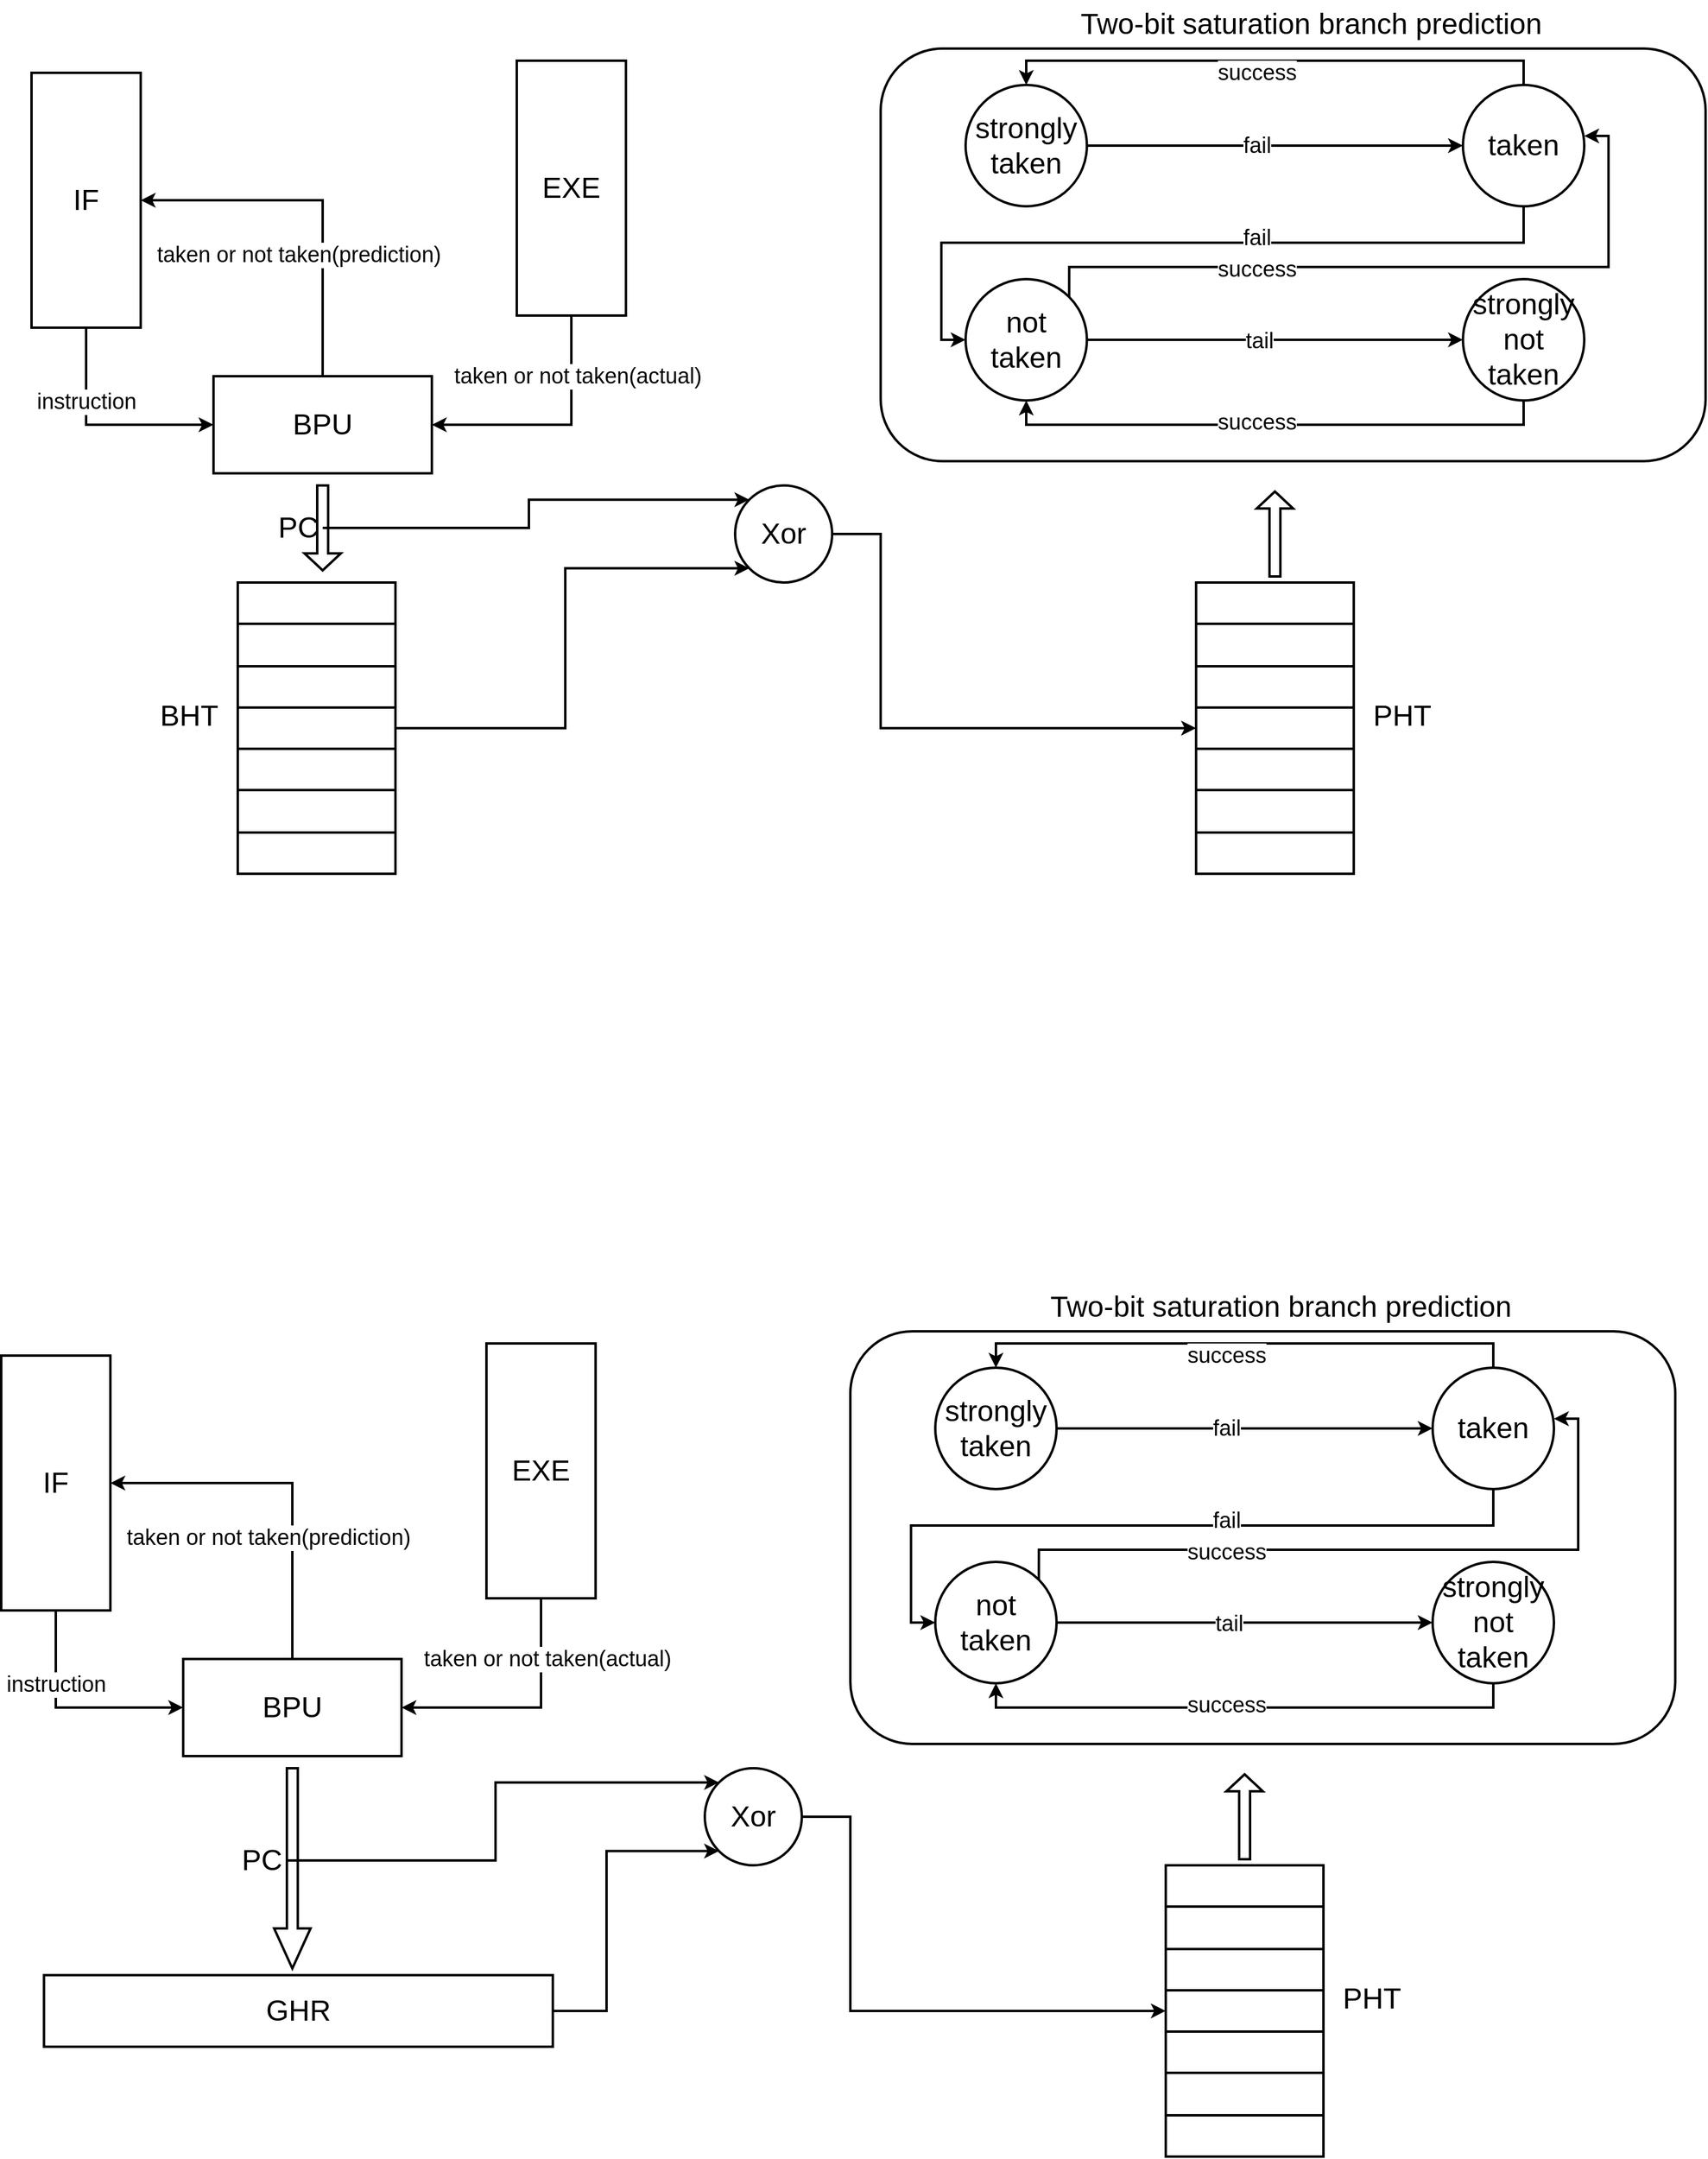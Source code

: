 <mxfile version="14.7.4" type="github">
  <diagram id="F5-WQgn5BVGKgtazZR-A" name="Page-1">
    <mxGraphModel dx="2062" dy="1160" grid="0" gridSize="10" guides="1" tooltips="1" connect="1" arrows="1" fold="1" page="1" pageScale="1" pageWidth="3300" pageHeight="4681" math="0" shadow="0">
      <root>
        <mxCell id="0" />
        <mxCell id="1" parent="0" />
        <mxCell id="I8pQOPDDGLEfTryZQ-16-34" style="edgeStyle=orthogonalEdgeStyle;rounded=0;orthogonalLoop=1;jettySize=auto;html=1;exitX=0.5;exitY=1;exitDx=0;exitDy=0;entryX=0;entryY=0.5;entryDx=0;entryDy=0;strokeWidth=2;" edge="1" parent="1" source="I8pQOPDDGLEfTryZQ-16-1" target="I8pQOPDDGLEfTryZQ-16-3">
          <mxGeometry relative="1" as="geometry" />
        </mxCell>
        <mxCell id="I8pQOPDDGLEfTryZQ-16-39" value="&lt;font style=&quot;font-size: 18px&quot;&gt;instruction&lt;/font&gt;" style="edgeLabel;html=1;align=center;verticalAlign=middle;resizable=0;points=[];" vertex="1" connectable="0" parent="I8pQOPDDGLEfTryZQ-16-34">
          <mxGeometry x="-0.185" relative="1" as="geometry">
            <mxPoint y="-15" as="offset" />
          </mxGeometry>
        </mxCell>
        <mxCell id="I8pQOPDDGLEfTryZQ-16-1" value="&lt;font style=&quot;font-size: 24px&quot;&gt;IF&lt;/font&gt;" style="rounded=0;whiteSpace=wrap;html=1;strokeWidth=2;" vertex="1" parent="1">
          <mxGeometry x="390" y="390" width="90" height="210" as="geometry" />
        </mxCell>
        <mxCell id="I8pQOPDDGLEfTryZQ-16-36" style="edgeStyle=orthogonalEdgeStyle;rounded=0;orthogonalLoop=1;jettySize=auto;html=1;exitX=0.5;exitY=1;exitDx=0;exitDy=0;entryX=1;entryY=0.5;entryDx=0;entryDy=0;strokeWidth=2;" edge="1" parent="1" source="I8pQOPDDGLEfTryZQ-16-2" target="I8pQOPDDGLEfTryZQ-16-3">
          <mxGeometry relative="1" as="geometry" />
        </mxCell>
        <mxCell id="I8pQOPDDGLEfTryZQ-16-41" value="&lt;font style=&quot;font-size: 18px&quot;&gt;taken or not taken(actual)&lt;/font&gt;" style="edgeLabel;html=1;align=center;verticalAlign=middle;resizable=0;points=[];" vertex="1" connectable="0" parent="I8pQOPDDGLEfTryZQ-16-36">
          <mxGeometry x="-0.444" y="-4" relative="1" as="geometry">
            <mxPoint x="9" y="-7" as="offset" />
          </mxGeometry>
        </mxCell>
        <mxCell id="I8pQOPDDGLEfTryZQ-16-2" value="&lt;font style=&quot;font-size: 24px&quot;&gt;EXE&lt;/font&gt;" style="rounded=0;whiteSpace=wrap;html=1;strokeWidth=2;" vertex="1" parent="1">
          <mxGeometry x="790" y="380" width="90" height="210" as="geometry" />
        </mxCell>
        <mxCell id="I8pQOPDDGLEfTryZQ-16-35" style="edgeStyle=orthogonalEdgeStyle;rounded=0;orthogonalLoop=1;jettySize=auto;html=1;exitX=0.5;exitY=0;exitDx=0;exitDy=0;entryX=1;entryY=0.5;entryDx=0;entryDy=0;strokeWidth=2;" edge="1" parent="1" source="I8pQOPDDGLEfTryZQ-16-3" target="I8pQOPDDGLEfTryZQ-16-1">
          <mxGeometry relative="1" as="geometry" />
        </mxCell>
        <mxCell id="I8pQOPDDGLEfTryZQ-16-40" value="&lt;font style=&quot;font-size: 18px&quot;&gt;taken or not taken(prediction)&lt;/font&gt;" style="edgeLabel;html=1;align=center;verticalAlign=middle;resizable=0;points=[];" vertex="1" connectable="0" parent="I8pQOPDDGLEfTryZQ-16-35">
          <mxGeometry x="-0.233" y="-2" relative="1" as="geometry">
            <mxPoint x="-22" y="13" as="offset" />
          </mxGeometry>
        </mxCell>
        <mxCell id="I8pQOPDDGLEfTryZQ-16-3" value="&lt;font style=&quot;font-size: 24px&quot;&gt;BPU&lt;/font&gt;" style="rounded=0;whiteSpace=wrap;html=1;strokeWidth=2;" vertex="1" parent="1">
          <mxGeometry x="540" y="640" width="180" height="80" as="geometry" />
        </mxCell>
        <mxCell id="I8pQOPDDGLEfTryZQ-16-86" style="edgeStyle=orthogonalEdgeStyle;rounded=0;orthogonalLoop=1;jettySize=auto;html=1;entryX=0;entryY=1;entryDx=0;entryDy=0;strokeWidth=2;" edge="1" parent="1" source="I8pQOPDDGLEfTryZQ-16-17" target="I8pQOPDDGLEfTryZQ-16-32">
          <mxGeometry relative="1" as="geometry" />
        </mxCell>
        <mxCell id="I8pQOPDDGLEfTryZQ-16-17" value="" style="shape=table;html=1;whiteSpace=wrap;startSize=0;container=1;collapsible=0;childLayout=tableLayout;strokeWidth=2;" vertex="1" parent="1">
          <mxGeometry x="560" y="810" width="130" height="240" as="geometry" />
        </mxCell>
        <mxCell id="I8pQOPDDGLEfTryZQ-16-18" value="" style="shape=partialRectangle;html=1;whiteSpace=wrap;collapsible=0;dropTarget=0;pointerEvents=0;fillColor=none;top=0;left=0;bottom=0;right=0;points=[[0,0.5],[1,0.5]];portConstraint=eastwest;" vertex="1" parent="I8pQOPDDGLEfTryZQ-16-17">
          <mxGeometry width="130" height="34" as="geometry" />
        </mxCell>
        <mxCell id="I8pQOPDDGLEfTryZQ-16-19" value="" style="shape=partialRectangle;html=1;whiteSpace=wrap;connectable=0;overflow=hidden;fillColor=none;top=0;left=0;bottom=0;right=0;" vertex="1" parent="I8pQOPDDGLEfTryZQ-16-18">
          <mxGeometry width="130" height="34" as="geometry" />
        </mxCell>
        <mxCell id="I8pQOPDDGLEfTryZQ-16-20" value="" style="shape=partialRectangle;html=1;whiteSpace=wrap;collapsible=0;dropTarget=0;pointerEvents=0;fillColor=none;top=0;left=0;bottom=0;right=0;points=[[0,0.5],[1,0.5]];portConstraint=eastwest;" vertex="1" parent="I8pQOPDDGLEfTryZQ-16-17">
          <mxGeometry y="34" width="130" height="35" as="geometry" />
        </mxCell>
        <mxCell id="I8pQOPDDGLEfTryZQ-16-21" value="" style="shape=partialRectangle;html=1;whiteSpace=wrap;connectable=0;overflow=hidden;fillColor=none;top=0;left=0;bottom=0;right=0;" vertex="1" parent="I8pQOPDDGLEfTryZQ-16-20">
          <mxGeometry width="130" height="35" as="geometry" />
        </mxCell>
        <mxCell id="I8pQOPDDGLEfTryZQ-16-30" style="shape=partialRectangle;html=1;whiteSpace=wrap;collapsible=0;dropTarget=0;pointerEvents=0;fillColor=none;top=0;left=0;bottom=0;right=0;points=[[0,0.5],[1,0.5]];portConstraint=eastwest;" vertex="1" parent="I8pQOPDDGLEfTryZQ-16-17">
          <mxGeometry y="69" width="130" height="34" as="geometry" />
        </mxCell>
        <mxCell id="I8pQOPDDGLEfTryZQ-16-31" style="shape=partialRectangle;html=1;whiteSpace=wrap;connectable=0;overflow=hidden;fillColor=none;top=0;left=0;bottom=0;right=0;" vertex="1" parent="I8pQOPDDGLEfTryZQ-16-30">
          <mxGeometry width="130" height="34" as="geometry" />
        </mxCell>
        <mxCell id="I8pQOPDDGLEfTryZQ-16-22" value="" style="shape=partialRectangle;html=1;whiteSpace=wrap;collapsible=0;dropTarget=0;pointerEvents=0;fillColor=none;top=0;left=0;bottom=0;right=0;points=[[0,0.5],[1,0.5]];portConstraint=eastwest;" vertex="1" parent="I8pQOPDDGLEfTryZQ-16-17">
          <mxGeometry y="103" width="130" height="34" as="geometry" />
        </mxCell>
        <mxCell id="I8pQOPDDGLEfTryZQ-16-23" value="" style="shape=partialRectangle;html=1;whiteSpace=wrap;connectable=0;overflow=hidden;fillColor=none;top=0;left=0;bottom=0;right=0;" vertex="1" parent="I8pQOPDDGLEfTryZQ-16-22">
          <mxGeometry width="130" height="34" as="geometry" />
        </mxCell>
        <mxCell id="I8pQOPDDGLEfTryZQ-16-24" value="" style="shape=partialRectangle;html=1;whiteSpace=wrap;collapsible=0;dropTarget=0;pointerEvents=0;fillColor=none;top=0;left=0;bottom=0;right=0;points=[[0,0.5],[1,0.5]];portConstraint=eastwest;" vertex="1" parent="I8pQOPDDGLEfTryZQ-16-17">
          <mxGeometry y="137" width="130" height="34" as="geometry" />
        </mxCell>
        <mxCell id="I8pQOPDDGLEfTryZQ-16-25" value="" style="shape=partialRectangle;html=1;whiteSpace=wrap;connectable=0;overflow=hidden;fillColor=none;top=0;left=0;bottom=0;right=0;" vertex="1" parent="I8pQOPDDGLEfTryZQ-16-24">
          <mxGeometry width="130" height="34" as="geometry" />
        </mxCell>
        <mxCell id="I8pQOPDDGLEfTryZQ-16-26" value="" style="shape=partialRectangle;html=1;whiteSpace=wrap;collapsible=0;dropTarget=0;pointerEvents=0;fillColor=none;top=0;left=0;bottom=0;right=0;points=[[0,0.5],[1,0.5]];portConstraint=eastwest;" vertex="1" parent="I8pQOPDDGLEfTryZQ-16-17">
          <mxGeometry y="171" width="130" height="35" as="geometry" />
        </mxCell>
        <mxCell id="I8pQOPDDGLEfTryZQ-16-27" value="" style="shape=partialRectangle;html=1;whiteSpace=wrap;connectable=0;overflow=hidden;fillColor=none;top=0;left=0;bottom=0;right=0;" vertex="1" parent="I8pQOPDDGLEfTryZQ-16-26">
          <mxGeometry width="130" height="35" as="geometry" />
        </mxCell>
        <mxCell id="I8pQOPDDGLEfTryZQ-16-28" value="" style="shape=partialRectangle;html=1;whiteSpace=wrap;collapsible=0;dropTarget=0;pointerEvents=0;fillColor=none;top=0;left=0;bottom=0;right=0;points=[[0,0.5],[1,0.5]];portConstraint=eastwest;" vertex="1" parent="I8pQOPDDGLEfTryZQ-16-17">
          <mxGeometry y="206" width="130" height="34" as="geometry" />
        </mxCell>
        <mxCell id="I8pQOPDDGLEfTryZQ-16-29" value="" style="shape=partialRectangle;html=1;whiteSpace=wrap;connectable=0;overflow=hidden;fillColor=none;top=0;left=0;bottom=0;right=0;" vertex="1" parent="I8pQOPDDGLEfTryZQ-16-28">
          <mxGeometry width="130" height="34" as="geometry" />
        </mxCell>
        <mxCell id="I8pQOPDDGLEfTryZQ-16-87" style="edgeStyle=orthogonalEdgeStyle;rounded=0;orthogonalLoop=1;jettySize=auto;html=1;entryX=0;entryY=0.5;entryDx=0;entryDy=0;strokeWidth=2;" edge="1" parent="1" source="I8pQOPDDGLEfTryZQ-16-32" target="I8pQOPDDGLEfTryZQ-16-52">
          <mxGeometry relative="1" as="geometry">
            <Array as="points">
              <mxPoint x="1090" y="770" />
              <mxPoint x="1090" y="930" />
            </Array>
          </mxGeometry>
        </mxCell>
        <mxCell id="I8pQOPDDGLEfTryZQ-16-32" value="&lt;font style=&quot;font-size: 24px&quot;&gt;Xor&lt;/font&gt;" style="ellipse;whiteSpace=wrap;html=1;aspect=fixed;strokeWidth=2;" vertex="1" parent="1">
          <mxGeometry x="970" y="730" width="80" height="80" as="geometry" />
        </mxCell>
        <mxCell id="I8pQOPDDGLEfTryZQ-16-33" value="&lt;font style=&quot;font-size: 24px&quot;&gt;BHT&lt;/font&gt;" style="text;html=1;strokeColor=none;fillColor=none;align=center;verticalAlign=middle;whiteSpace=wrap;rounded=0;" vertex="1" parent="1">
          <mxGeometry x="500" y="910" width="40" height="20" as="geometry" />
        </mxCell>
        <mxCell id="I8pQOPDDGLEfTryZQ-16-43" value="" style="shape=singleArrow;direction=south;whiteSpace=wrap;html=1;strokeWidth=2;" vertex="1" parent="1">
          <mxGeometry x="615" y="730" width="30" height="70" as="geometry" />
        </mxCell>
        <mxCell id="I8pQOPDDGLEfTryZQ-16-85" style="edgeStyle=orthogonalEdgeStyle;rounded=0;orthogonalLoop=1;jettySize=auto;html=1;entryX=0;entryY=0;entryDx=0;entryDy=0;strokeWidth=2;" edge="1" parent="1" source="I8pQOPDDGLEfTryZQ-16-44" target="I8pQOPDDGLEfTryZQ-16-32">
          <mxGeometry relative="1" as="geometry" />
        </mxCell>
        <mxCell id="I8pQOPDDGLEfTryZQ-16-44" value="&lt;font style=&quot;font-size: 24px&quot;&gt;PC&lt;/font&gt;" style="text;html=1;strokeColor=none;fillColor=none;align=center;verticalAlign=middle;whiteSpace=wrap;rounded=0;" vertex="1" parent="1">
          <mxGeometry x="590" y="755" width="40" height="20" as="geometry" />
        </mxCell>
        <mxCell id="I8pQOPDDGLEfTryZQ-16-45" value="" style="shape=table;html=1;whiteSpace=wrap;startSize=0;container=1;collapsible=0;childLayout=tableLayout;strokeWidth=2;" vertex="1" parent="1">
          <mxGeometry x="1350" y="810" width="130" height="240" as="geometry" />
        </mxCell>
        <mxCell id="I8pQOPDDGLEfTryZQ-16-46" value="" style="shape=partialRectangle;html=1;whiteSpace=wrap;collapsible=0;dropTarget=0;pointerEvents=0;fillColor=none;top=0;left=0;bottom=0;right=0;points=[[0,0.5],[1,0.5]];portConstraint=eastwest;" vertex="1" parent="I8pQOPDDGLEfTryZQ-16-45">
          <mxGeometry width="130" height="34" as="geometry" />
        </mxCell>
        <mxCell id="I8pQOPDDGLEfTryZQ-16-47" value="" style="shape=partialRectangle;html=1;whiteSpace=wrap;connectable=0;overflow=hidden;fillColor=none;top=0;left=0;bottom=0;right=0;" vertex="1" parent="I8pQOPDDGLEfTryZQ-16-46">
          <mxGeometry width="130" height="34" as="geometry" />
        </mxCell>
        <mxCell id="I8pQOPDDGLEfTryZQ-16-48" value="" style="shape=partialRectangle;html=1;whiteSpace=wrap;collapsible=0;dropTarget=0;pointerEvents=0;fillColor=none;top=0;left=0;bottom=0;right=0;points=[[0,0.5],[1,0.5]];portConstraint=eastwest;" vertex="1" parent="I8pQOPDDGLEfTryZQ-16-45">
          <mxGeometry y="34" width="130" height="35" as="geometry" />
        </mxCell>
        <mxCell id="I8pQOPDDGLEfTryZQ-16-49" value="" style="shape=partialRectangle;html=1;whiteSpace=wrap;connectable=0;overflow=hidden;fillColor=none;top=0;left=0;bottom=0;right=0;" vertex="1" parent="I8pQOPDDGLEfTryZQ-16-48">
          <mxGeometry width="130" height="35" as="geometry" />
        </mxCell>
        <mxCell id="I8pQOPDDGLEfTryZQ-16-50" style="shape=partialRectangle;html=1;whiteSpace=wrap;collapsible=0;dropTarget=0;pointerEvents=0;fillColor=none;top=0;left=0;bottom=0;right=0;points=[[0,0.5],[1,0.5]];portConstraint=eastwest;" vertex="1" parent="I8pQOPDDGLEfTryZQ-16-45">
          <mxGeometry y="69" width="130" height="34" as="geometry" />
        </mxCell>
        <mxCell id="I8pQOPDDGLEfTryZQ-16-51" style="shape=partialRectangle;html=1;whiteSpace=wrap;connectable=0;overflow=hidden;fillColor=none;top=0;left=0;bottom=0;right=0;" vertex="1" parent="I8pQOPDDGLEfTryZQ-16-50">
          <mxGeometry width="130" height="34" as="geometry" />
        </mxCell>
        <mxCell id="I8pQOPDDGLEfTryZQ-16-52" value="" style="shape=partialRectangle;html=1;whiteSpace=wrap;collapsible=0;dropTarget=0;pointerEvents=0;fillColor=none;top=0;left=0;bottom=0;right=0;points=[[0,0.5],[1,0.5]];portConstraint=eastwest;" vertex="1" parent="I8pQOPDDGLEfTryZQ-16-45">
          <mxGeometry y="103" width="130" height="34" as="geometry" />
        </mxCell>
        <mxCell id="I8pQOPDDGLEfTryZQ-16-53" value="" style="shape=partialRectangle;html=1;whiteSpace=wrap;connectable=0;overflow=hidden;fillColor=none;top=0;left=0;bottom=0;right=0;" vertex="1" parent="I8pQOPDDGLEfTryZQ-16-52">
          <mxGeometry width="130" height="34" as="geometry" />
        </mxCell>
        <mxCell id="I8pQOPDDGLEfTryZQ-16-54" value="" style="shape=partialRectangle;html=1;whiteSpace=wrap;collapsible=0;dropTarget=0;pointerEvents=0;fillColor=none;top=0;left=0;bottom=0;right=0;points=[[0,0.5],[1,0.5]];portConstraint=eastwest;" vertex="1" parent="I8pQOPDDGLEfTryZQ-16-45">
          <mxGeometry y="137" width="130" height="34" as="geometry" />
        </mxCell>
        <mxCell id="I8pQOPDDGLEfTryZQ-16-55" value="" style="shape=partialRectangle;html=1;whiteSpace=wrap;connectable=0;overflow=hidden;fillColor=none;top=0;left=0;bottom=0;right=0;" vertex="1" parent="I8pQOPDDGLEfTryZQ-16-54">
          <mxGeometry width="130" height="34" as="geometry" />
        </mxCell>
        <mxCell id="I8pQOPDDGLEfTryZQ-16-56" value="" style="shape=partialRectangle;html=1;whiteSpace=wrap;collapsible=0;dropTarget=0;pointerEvents=0;fillColor=none;top=0;left=0;bottom=0;right=0;points=[[0,0.5],[1,0.5]];portConstraint=eastwest;" vertex="1" parent="I8pQOPDDGLEfTryZQ-16-45">
          <mxGeometry y="171" width="130" height="35" as="geometry" />
        </mxCell>
        <mxCell id="I8pQOPDDGLEfTryZQ-16-57" value="" style="shape=partialRectangle;html=1;whiteSpace=wrap;connectable=0;overflow=hidden;fillColor=none;top=0;left=0;bottom=0;right=0;" vertex="1" parent="I8pQOPDDGLEfTryZQ-16-56">
          <mxGeometry width="130" height="35" as="geometry" />
        </mxCell>
        <mxCell id="I8pQOPDDGLEfTryZQ-16-58" value="" style="shape=partialRectangle;html=1;whiteSpace=wrap;collapsible=0;dropTarget=0;pointerEvents=0;fillColor=none;top=0;left=0;bottom=0;right=0;points=[[0,0.5],[1,0.5]];portConstraint=eastwest;" vertex="1" parent="I8pQOPDDGLEfTryZQ-16-45">
          <mxGeometry y="206" width="130" height="34" as="geometry" />
        </mxCell>
        <mxCell id="I8pQOPDDGLEfTryZQ-16-59" value="" style="shape=partialRectangle;html=1;whiteSpace=wrap;connectable=0;overflow=hidden;fillColor=none;top=0;left=0;bottom=0;right=0;" vertex="1" parent="I8pQOPDDGLEfTryZQ-16-58">
          <mxGeometry width="130" height="34" as="geometry" />
        </mxCell>
        <mxCell id="I8pQOPDDGLEfTryZQ-16-60" value="&lt;font style=&quot;font-size: 24px&quot;&gt;PHT&lt;/font&gt;" style="text;html=1;strokeColor=none;fillColor=none;align=center;verticalAlign=middle;whiteSpace=wrap;rounded=0;" vertex="1" parent="1">
          <mxGeometry x="1500" y="910" width="40" height="20" as="geometry" />
        </mxCell>
        <mxCell id="I8pQOPDDGLEfTryZQ-16-61" value="" style="shape=singleArrow;direction=south;whiteSpace=wrap;html=1;rotation=-180;strokeWidth=2;" vertex="1" parent="1">
          <mxGeometry x="1400" y="735" width="30" height="70" as="geometry" />
        </mxCell>
        <mxCell id="I8pQOPDDGLEfTryZQ-16-63" value="" style="rounded=1;whiteSpace=wrap;html=1;strokeWidth=2;" vertex="1" parent="1">
          <mxGeometry x="1090" y="370" width="680" height="340" as="geometry" />
        </mxCell>
        <mxCell id="I8pQOPDDGLEfTryZQ-16-64" value="&lt;font style=&quot;font-size: 24px&quot;&gt;Two-bit saturation branch prediction&lt;/font&gt;" style="text;html=1;strokeColor=none;fillColor=none;align=center;verticalAlign=middle;whiteSpace=wrap;rounded=0;" vertex="1" parent="1">
          <mxGeometry x="1250" y="330" width="390" height="40" as="geometry" />
        </mxCell>
        <mxCell id="I8pQOPDDGLEfTryZQ-16-71" style="edgeStyle=orthogonalEdgeStyle;rounded=0;orthogonalLoop=1;jettySize=auto;html=1;exitX=1;exitY=0.5;exitDx=0;exitDy=0;strokeWidth=2;" edge="1" parent="1" source="I8pQOPDDGLEfTryZQ-16-65" target="I8pQOPDDGLEfTryZQ-16-67">
          <mxGeometry relative="1" as="geometry" />
        </mxCell>
        <mxCell id="I8pQOPDDGLEfTryZQ-16-80" value="&lt;font style=&quot;font-size: 18px&quot;&gt;fail&lt;/font&gt;" style="edgeLabel;html=1;align=center;verticalAlign=middle;resizable=0;points=[];" vertex="1" connectable="0" parent="I8pQOPDDGLEfTryZQ-16-71">
          <mxGeometry x="-0.065" y="2" relative="1" as="geometry">
            <mxPoint x="-5" y="2" as="offset" />
          </mxGeometry>
        </mxCell>
        <mxCell id="I8pQOPDDGLEfTryZQ-16-65" value="&lt;font style=&quot;font-size: 24px&quot;&gt;strongly&lt;br&gt;taken&lt;/font&gt;" style="ellipse;whiteSpace=wrap;html=1;aspect=fixed;strokeWidth=2;" vertex="1" parent="1">
          <mxGeometry x="1160" y="400" width="100" height="100" as="geometry" />
        </mxCell>
        <mxCell id="I8pQOPDDGLEfTryZQ-16-70" style="edgeStyle=orthogonalEdgeStyle;rounded=0;orthogonalLoop=1;jettySize=auto;html=1;exitX=0.5;exitY=0;exitDx=0;exitDy=0;entryX=0.5;entryY=0;entryDx=0;entryDy=0;strokeWidth=2;" edge="1" parent="1" source="I8pQOPDDGLEfTryZQ-16-67" target="I8pQOPDDGLEfTryZQ-16-65">
          <mxGeometry relative="1" as="geometry" />
        </mxCell>
        <mxCell id="I8pQOPDDGLEfTryZQ-16-79" value="&lt;font style=&quot;font-size: 18px&quot;&gt;success&lt;/font&gt;" style="edgeLabel;html=1;align=center;verticalAlign=middle;resizable=0;points=[];" vertex="1" connectable="0" parent="I8pQOPDDGLEfTryZQ-16-70">
          <mxGeometry x="0.062" y="1" relative="1" as="geometry">
            <mxPoint x="-1" y="9" as="offset" />
          </mxGeometry>
        </mxCell>
        <mxCell id="I8pQOPDDGLEfTryZQ-16-76" style="edgeStyle=orthogonalEdgeStyle;rounded=0;orthogonalLoop=1;jettySize=auto;html=1;exitX=0.5;exitY=1;exitDx=0;exitDy=0;entryX=0;entryY=0.5;entryDx=0;entryDy=0;strokeWidth=2;" edge="1" parent="1" source="I8pQOPDDGLEfTryZQ-16-67" target="I8pQOPDDGLEfTryZQ-16-68">
          <mxGeometry relative="1" as="geometry" />
        </mxCell>
        <mxCell id="I8pQOPDDGLEfTryZQ-16-81" value="&lt;font style=&quot;font-size: 18px&quot;&gt;fail&lt;/font&gt;" style="edgeLabel;html=1;align=center;verticalAlign=middle;resizable=0;points=[];" vertex="1" connectable="0" parent="I8pQOPDDGLEfTryZQ-16-76">
          <mxGeometry x="0.131" y="-4" relative="1" as="geometry">
            <mxPoint x="95" as="offset" />
          </mxGeometry>
        </mxCell>
        <mxCell id="I8pQOPDDGLEfTryZQ-16-67" value="&lt;span style=&quot;font-size: 24px&quot;&gt;taken&lt;/span&gt;" style="ellipse;whiteSpace=wrap;html=1;aspect=fixed;strokeWidth=2;" vertex="1" parent="1">
          <mxGeometry x="1570" y="400" width="100" height="100" as="geometry" />
        </mxCell>
        <mxCell id="I8pQOPDDGLEfTryZQ-16-74" style="edgeStyle=orthogonalEdgeStyle;rounded=0;orthogonalLoop=1;jettySize=auto;html=1;exitX=1;exitY=0.5;exitDx=0;exitDy=0;strokeWidth=2;" edge="1" parent="1" source="I8pQOPDDGLEfTryZQ-16-68" target="I8pQOPDDGLEfTryZQ-16-69">
          <mxGeometry relative="1" as="geometry" />
        </mxCell>
        <mxCell id="I8pQOPDDGLEfTryZQ-16-83" value="&lt;font style=&quot;font-size: 18px&quot;&gt;tail&lt;/font&gt;" style="edgeLabel;html=1;align=center;verticalAlign=middle;resizable=0;points=[];" vertex="1" connectable="0" parent="I8pQOPDDGLEfTryZQ-16-74">
          <mxGeometry x="-0.084" y="-1" relative="1" as="geometry">
            <mxPoint as="offset" />
          </mxGeometry>
        </mxCell>
        <mxCell id="I8pQOPDDGLEfTryZQ-16-78" style="edgeStyle=orthogonalEdgeStyle;rounded=0;orthogonalLoop=1;jettySize=auto;html=1;exitX=1;exitY=0;exitDx=0;exitDy=0;entryX=1;entryY=0.42;entryDx=0;entryDy=0;entryPerimeter=0;strokeWidth=2;" edge="1" parent="1" source="I8pQOPDDGLEfTryZQ-16-68" target="I8pQOPDDGLEfTryZQ-16-67">
          <mxGeometry relative="1" as="geometry">
            <Array as="points">
              <mxPoint x="1245" y="550" />
              <mxPoint x="1690" y="550" />
              <mxPoint x="1690" y="442" />
            </Array>
          </mxGeometry>
        </mxCell>
        <mxCell id="I8pQOPDDGLEfTryZQ-16-82" value="&lt;font style=&quot;font-size: 18px&quot;&gt;success&lt;/font&gt;" style="edgeLabel;html=1;align=center;verticalAlign=middle;resizable=0;points=[];" vertex="1" connectable="0" parent="I8pQOPDDGLEfTryZQ-16-78">
          <mxGeometry x="-0.43" y="-2" relative="1" as="geometry">
            <mxPoint x="9" as="offset" />
          </mxGeometry>
        </mxCell>
        <mxCell id="I8pQOPDDGLEfTryZQ-16-68" value="&lt;span style=&quot;font-size: 24px&quot;&gt;not taken&lt;/span&gt;" style="ellipse;whiteSpace=wrap;html=1;aspect=fixed;strokeWidth=2;" vertex="1" parent="1">
          <mxGeometry x="1160" y="560" width="100" height="100" as="geometry" />
        </mxCell>
        <mxCell id="I8pQOPDDGLEfTryZQ-16-75" style="edgeStyle=orthogonalEdgeStyle;rounded=0;orthogonalLoop=1;jettySize=auto;html=1;exitX=0.5;exitY=1;exitDx=0;exitDy=0;entryX=0.5;entryY=1;entryDx=0;entryDy=0;strokeWidth=2;" edge="1" parent="1" source="I8pQOPDDGLEfTryZQ-16-69" target="I8pQOPDDGLEfTryZQ-16-68">
          <mxGeometry relative="1" as="geometry" />
        </mxCell>
        <mxCell id="I8pQOPDDGLEfTryZQ-16-84" value="&lt;font style=&quot;font-size: 18px&quot;&gt;success&lt;/font&gt;" style="edgeLabel;html=1;align=center;verticalAlign=middle;resizable=0;points=[];" vertex="1" connectable="0" parent="I8pQOPDDGLEfTryZQ-16-75">
          <mxGeometry x="0.067" y="-2" relative="1" as="geometry">
            <mxPoint as="offset" />
          </mxGeometry>
        </mxCell>
        <mxCell id="I8pQOPDDGLEfTryZQ-16-69" value="&lt;font style=&quot;font-size: 24px&quot;&gt;strongly&lt;br&gt;not&lt;br&gt;taken&lt;/font&gt;" style="ellipse;whiteSpace=wrap;html=1;aspect=fixed;strokeWidth=2;" vertex="1" parent="1">
          <mxGeometry x="1570" y="560" width="100" height="100" as="geometry" />
        </mxCell>
        <mxCell id="I8pQOPDDGLEfTryZQ-16-88" style="edgeStyle=orthogonalEdgeStyle;rounded=0;orthogonalLoop=1;jettySize=auto;html=1;exitX=0.5;exitY=1;exitDx=0;exitDy=0;entryX=0;entryY=0.5;entryDx=0;entryDy=0;strokeWidth=2;" edge="1" parent="1" source="I8pQOPDDGLEfTryZQ-16-90" target="I8pQOPDDGLEfTryZQ-16-96">
          <mxGeometry relative="1" as="geometry" />
        </mxCell>
        <mxCell id="I8pQOPDDGLEfTryZQ-16-89" value="&lt;font style=&quot;font-size: 18px&quot;&gt;instruction&lt;/font&gt;" style="edgeLabel;html=1;align=center;verticalAlign=middle;resizable=0;points=[];" vertex="1" connectable="0" parent="I8pQOPDDGLEfTryZQ-16-88">
          <mxGeometry x="-0.185" relative="1" as="geometry">
            <mxPoint y="-15" as="offset" />
          </mxGeometry>
        </mxCell>
        <mxCell id="I8pQOPDDGLEfTryZQ-16-90" value="&lt;font style=&quot;font-size: 24px&quot;&gt;IF&lt;/font&gt;" style="rounded=0;whiteSpace=wrap;html=1;strokeWidth=2;" vertex="1" parent="1">
          <mxGeometry x="365" y="1447" width="90" height="210" as="geometry" />
        </mxCell>
        <mxCell id="I8pQOPDDGLEfTryZQ-16-91" style="edgeStyle=orthogonalEdgeStyle;rounded=0;orthogonalLoop=1;jettySize=auto;html=1;exitX=0.5;exitY=1;exitDx=0;exitDy=0;entryX=1;entryY=0.5;entryDx=0;entryDy=0;strokeWidth=2;" edge="1" parent="1" source="I8pQOPDDGLEfTryZQ-16-93" target="I8pQOPDDGLEfTryZQ-16-96">
          <mxGeometry relative="1" as="geometry" />
        </mxCell>
        <mxCell id="I8pQOPDDGLEfTryZQ-16-92" value="&lt;font style=&quot;font-size: 18px&quot;&gt;taken or not taken(actual)&lt;/font&gt;" style="edgeLabel;html=1;align=center;verticalAlign=middle;resizable=0;points=[];" vertex="1" connectable="0" parent="I8pQOPDDGLEfTryZQ-16-91">
          <mxGeometry x="-0.444" y="-4" relative="1" as="geometry">
            <mxPoint x="9" y="-7" as="offset" />
          </mxGeometry>
        </mxCell>
        <mxCell id="I8pQOPDDGLEfTryZQ-16-93" value="&lt;font style=&quot;font-size: 24px&quot;&gt;EXE&lt;/font&gt;" style="rounded=0;whiteSpace=wrap;html=1;strokeWidth=2;" vertex="1" parent="1">
          <mxGeometry x="765" y="1437" width="90" height="210" as="geometry" />
        </mxCell>
        <mxCell id="I8pQOPDDGLEfTryZQ-16-94" style="edgeStyle=orthogonalEdgeStyle;rounded=0;orthogonalLoop=1;jettySize=auto;html=1;exitX=0.5;exitY=0;exitDx=0;exitDy=0;entryX=1;entryY=0.5;entryDx=0;entryDy=0;strokeWidth=2;" edge="1" parent="1" source="I8pQOPDDGLEfTryZQ-16-96" target="I8pQOPDDGLEfTryZQ-16-90">
          <mxGeometry relative="1" as="geometry" />
        </mxCell>
        <mxCell id="I8pQOPDDGLEfTryZQ-16-95" value="&lt;font style=&quot;font-size: 18px&quot;&gt;taken or not taken(prediction)&lt;/font&gt;" style="edgeLabel;html=1;align=center;verticalAlign=middle;resizable=0;points=[];" vertex="1" connectable="0" parent="I8pQOPDDGLEfTryZQ-16-94">
          <mxGeometry x="-0.233" y="-2" relative="1" as="geometry">
            <mxPoint x="-22" y="13" as="offset" />
          </mxGeometry>
        </mxCell>
        <mxCell id="I8pQOPDDGLEfTryZQ-16-96" value="&lt;font style=&quot;font-size: 24px&quot;&gt;BPU&lt;/font&gt;" style="rounded=0;whiteSpace=wrap;html=1;strokeWidth=2;" vertex="1" parent="1">
          <mxGeometry x="515" y="1697" width="180" height="80" as="geometry" />
        </mxCell>
        <mxCell id="I8pQOPDDGLEfTryZQ-16-113" style="edgeStyle=orthogonalEdgeStyle;rounded=0;orthogonalLoop=1;jettySize=auto;html=1;entryX=0;entryY=0.5;entryDx=0;entryDy=0;strokeWidth=2;" edge="1" parent="1" source="I8pQOPDDGLEfTryZQ-16-114" target="I8pQOPDDGLEfTryZQ-16-126">
          <mxGeometry relative="1" as="geometry">
            <Array as="points">
              <mxPoint x="1065" y="1827" />
              <mxPoint x="1065" y="1987" />
            </Array>
          </mxGeometry>
        </mxCell>
        <mxCell id="I8pQOPDDGLEfTryZQ-16-114" value="&lt;font style=&quot;font-size: 24px&quot;&gt;Xor&lt;/font&gt;" style="ellipse;whiteSpace=wrap;html=1;aspect=fixed;strokeWidth=2;" vertex="1" parent="1">
          <mxGeometry x="945" y="1787" width="80" height="80" as="geometry" />
        </mxCell>
        <mxCell id="I8pQOPDDGLEfTryZQ-16-116" value="" style="shape=singleArrow;direction=south;whiteSpace=wrap;html=1;strokeWidth=2;" vertex="1" parent="1">
          <mxGeometry x="590" y="1787" width="30" height="165" as="geometry" />
        </mxCell>
        <mxCell id="I8pQOPDDGLEfTryZQ-16-117" style="edgeStyle=orthogonalEdgeStyle;rounded=0;orthogonalLoop=1;jettySize=auto;html=1;entryX=0;entryY=0;entryDx=0;entryDy=0;strokeWidth=2;" edge="1" parent="1" source="I8pQOPDDGLEfTryZQ-16-118" target="I8pQOPDDGLEfTryZQ-16-114">
          <mxGeometry relative="1" as="geometry" />
        </mxCell>
        <mxCell id="I8pQOPDDGLEfTryZQ-16-118" value="&lt;font style=&quot;font-size: 24px&quot;&gt;PC&lt;/font&gt;" style="text;html=1;strokeColor=none;fillColor=none;align=center;verticalAlign=middle;whiteSpace=wrap;rounded=0;" vertex="1" parent="1">
          <mxGeometry x="560" y="1853" width="40" height="20" as="geometry" />
        </mxCell>
        <mxCell id="I8pQOPDDGLEfTryZQ-16-119" value="" style="shape=table;html=1;whiteSpace=wrap;startSize=0;container=1;collapsible=0;childLayout=tableLayout;strokeWidth=2;" vertex="1" parent="1">
          <mxGeometry x="1325" y="1867" width="130" height="240" as="geometry" />
        </mxCell>
        <mxCell id="I8pQOPDDGLEfTryZQ-16-120" value="" style="shape=partialRectangle;html=1;whiteSpace=wrap;collapsible=0;dropTarget=0;pointerEvents=0;fillColor=none;top=0;left=0;bottom=0;right=0;points=[[0,0.5],[1,0.5]];portConstraint=eastwest;" vertex="1" parent="I8pQOPDDGLEfTryZQ-16-119">
          <mxGeometry width="130" height="34" as="geometry" />
        </mxCell>
        <mxCell id="I8pQOPDDGLEfTryZQ-16-121" value="" style="shape=partialRectangle;html=1;whiteSpace=wrap;connectable=0;overflow=hidden;fillColor=none;top=0;left=0;bottom=0;right=0;" vertex="1" parent="I8pQOPDDGLEfTryZQ-16-120">
          <mxGeometry width="130" height="34" as="geometry" />
        </mxCell>
        <mxCell id="I8pQOPDDGLEfTryZQ-16-122" value="" style="shape=partialRectangle;html=1;whiteSpace=wrap;collapsible=0;dropTarget=0;pointerEvents=0;fillColor=none;top=0;left=0;bottom=0;right=0;points=[[0,0.5],[1,0.5]];portConstraint=eastwest;" vertex="1" parent="I8pQOPDDGLEfTryZQ-16-119">
          <mxGeometry y="34" width="130" height="35" as="geometry" />
        </mxCell>
        <mxCell id="I8pQOPDDGLEfTryZQ-16-123" value="" style="shape=partialRectangle;html=1;whiteSpace=wrap;connectable=0;overflow=hidden;fillColor=none;top=0;left=0;bottom=0;right=0;" vertex="1" parent="I8pQOPDDGLEfTryZQ-16-122">
          <mxGeometry width="130" height="35" as="geometry" />
        </mxCell>
        <mxCell id="I8pQOPDDGLEfTryZQ-16-124" style="shape=partialRectangle;html=1;whiteSpace=wrap;collapsible=0;dropTarget=0;pointerEvents=0;fillColor=none;top=0;left=0;bottom=0;right=0;points=[[0,0.5],[1,0.5]];portConstraint=eastwest;" vertex="1" parent="I8pQOPDDGLEfTryZQ-16-119">
          <mxGeometry y="69" width="130" height="34" as="geometry" />
        </mxCell>
        <mxCell id="I8pQOPDDGLEfTryZQ-16-125" style="shape=partialRectangle;html=1;whiteSpace=wrap;connectable=0;overflow=hidden;fillColor=none;top=0;left=0;bottom=0;right=0;" vertex="1" parent="I8pQOPDDGLEfTryZQ-16-124">
          <mxGeometry width="130" height="34" as="geometry" />
        </mxCell>
        <mxCell id="I8pQOPDDGLEfTryZQ-16-126" value="" style="shape=partialRectangle;html=1;whiteSpace=wrap;collapsible=0;dropTarget=0;pointerEvents=0;fillColor=none;top=0;left=0;bottom=0;right=0;points=[[0,0.5],[1,0.5]];portConstraint=eastwest;" vertex="1" parent="I8pQOPDDGLEfTryZQ-16-119">
          <mxGeometry y="103" width="130" height="34" as="geometry" />
        </mxCell>
        <mxCell id="I8pQOPDDGLEfTryZQ-16-127" value="" style="shape=partialRectangle;html=1;whiteSpace=wrap;connectable=0;overflow=hidden;fillColor=none;top=0;left=0;bottom=0;right=0;" vertex="1" parent="I8pQOPDDGLEfTryZQ-16-126">
          <mxGeometry width="130" height="34" as="geometry" />
        </mxCell>
        <mxCell id="I8pQOPDDGLEfTryZQ-16-128" value="" style="shape=partialRectangle;html=1;whiteSpace=wrap;collapsible=0;dropTarget=0;pointerEvents=0;fillColor=none;top=0;left=0;bottom=0;right=0;points=[[0,0.5],[1,0.5]];portConstraint=eastwest;" vertex="1" parent="I8pQOPDDGLEfTryZQ-16-119">
          <mxGeometry y="137" width="130" height="34" as="geometry" />
        </mxCell>
        <mxCell id="I8pQOPDDGLEfTryZQ-16-129" value="" style="shape=partialRectangle;html=1;whiteSpace=wrap;connectable=0;overflow=hidden;fillColor=none;top=0;left=0;bottom=0;right=0;" vertex="1" parent="I8pQOPDDGLEfTryZQ-16-128">
          <mxGeometry width="130" height="34" as="geometry" />
        </mxCell>
        <mxCell id="I8pQOPDDGLEfTryZQ-16-130" value="" style="shape=partialRectangle;html=1;whiteSpace=wrap;collapsible=0;dropTarget=0;pointerEvents=0;fillColor=none;top=0;left=0;bottom=0;right=0;points=[[0,0.5],[1,0.5]];portConstraint=eastwest;" vertex="1" parent="I8pQOPDDGLEfTryZQ-16-119">
          <mxGeometry y="171" width="130" height="35" as="geometry" />
        </mxCell>
        <mxCell id="I8pQOPDDGLEfTryZQ-16-131" value="" style="shape=partialRectangle;html=1;whiteSpace=wrap;connectable=0;overflow=hidden;fillColor=none;top=0;left=0;bottom=0;right=0;" vertex="1" parent="I8pQOPDDGLEfTryZQ-16-130">
          <mxGeometry width="130" height="35" as="geometry" />
        </mxCell>
        <mxCell id="I8pQOPDDGLEfTryZQ-16-132" value="" style="shape=partialRectangle;html=1;whiteSpace=wrap;collapsible=0;dropTarget=0;pointerEvents=0;fillColor=none;top=0;left=0;bottom=0;right=0;points=[[0,0.5],[1,0.5]];portConstraint=eastwest;" vertex="1" parent="I8pQOPDDGLEfTryZQ-16-119">
          <mxGeometry y="206" width="130" height="34" as="geometry" />
        </mxCell>
        <mxCell id="I8pQOPDDGLEfTryZQ-16-133" value="" style="shape=partialRectangle;html=1;whiteSpace=wrap;connectable=0;overflow=hidden;fillColor=none;top=0;left=0;bottom=0;right=0;" vertex="1" parent="I8pQOPDDGLEfTryZQ-16-132">
          <mxGeometry width="130" height="34" as="geometry" />
        </mxCell>
        <mxCell id="I8pQOPDDGLEfTryZQ-16-134" value="&lt;font style=&quot;font-size: 24px&quot;&gt;PHT&lt;/font&gt;" style="text;html=1;strokeColor=none;fillColor=none;align=center;verticalAlign=middle;whiteSpace=wrap;rounded=0;" vertex="1" parent="1">
          <mxGeometry x="1475" y="1967" width="40" height="20" as="geometry" />
        </mxCell>
        <mxCell id="I8pQOPDDGLEfTryZQ-16-135" value="" style="shape=singleArrow;direction=south;whiteSpace=wrap;html=1;rotation=-180;strokeWidth=2;" vertex="1" parent="1">
          <mxGeometry x="1375" y="1792" width="30" height="70" as="geometry" />
        </mxCell>
        <mxCell id="I8pQOPDDGLEfTryZQ-16-136" value="" style="rounded=1;whiteSpace=wrap;html=1;strokeWidth=2;" vertex="1" parent="1">
          <mxGeometry x="1065" y="1427" width="680" height="340" as="geometry" />
        </mxCell>
        <mxCell id="I8pQOPDDGLEfTryZQ-16-137" value="&lt;font style=&quot;font-size: 24px&quot;&gt;Two-bit saturation branch prediction&lt;/font&gt;" style="text;html=1;strokeColor=none;fillColor=none;align=center;verticalAlign=middle;whiteSpace=wrap;rounded=0;" vertex="1" parent="1">
          <mxGeometry x="1225" y="1387" width="390" height="40" as="geometry" />
        </mxCell>
        <mxCell id="I8pQOPDDGLEfTryZQ-16-138" style="edgeStyle=orthogonalEdgeStyle;rounded=0;orthogonalLoop=1;jettySize=auto;html=1;exitX=1;exitY=0.5;exitDx=0;exitDy=0;strokeWidth=2;" edge="1" parent="1" source="I8pQOPDDGLEfTryZQ-16-140" target="I8pQOPDDGLEfTryZQ-16-145">
          <mxGeometry relative="1" as="geometry" />
        </mxCell>
        <mxCell id="I8pQOPDDGLEfTryZQ-16-139" value="&lt;font style=&quot;font-size: 18px&quot;&gt;fail&lt;/font&gt;" style="edgeLabel;html=1;align=center;verticalAlign=middle;resizable=0;points=[];" vertex="1" connectable="0" parent="I8pQOPDDGLEfTryZQ-16-138">
          <mxGeometry x="-0.065" y="2" relative="1" as="geometry">
            <mxPoint x="-5" y="2" as="offset" />
          </mxGeometry>
        </mxCell>
        <mxCell id="I8pQOPDDGLEfTryZQ-16-140" value="&lt;font style=&quot;font-size: 24px&quot;&gt;strongly&lt;br&gt;taken&lt;/font&gt;" style="ellipse;whiteSpace=wrap;html=1;aspect=fixed;strokeWidth=2;" vertex="1" parent="1">
          <mxGeometry x="1135" y="1457" width="100" height="100" as="geometry" />
        </mxCell>
        <mxCell id="I8pQOPDDGLEfTryZQ-16-141" style="edgeStyle=orthogonalEdgeStyle;rounded=0;orthogonalLoop=1;jettySize=auto;html=1;exitX=0.5;exitY=0;exitDx=0;exitDy=0;entryX=0.5;entryY=0;entryDx=0;entryDy=0;strokeWidth=2;" edge="1" parent="1" source="I8pQOPDDGLEfTryZQ-16-145" target="I8pQOPDDGLEfTryZQ-16-140">
          <mxGeometry relative="1" as="geometry" />
        </mxCell>
        <mxCell id="I8pQOPDDGLEfTryZQ-16-142" value="&lt;font style=&quot;font-size: 18px&quot;&gt;success&lt;/font&gt;" style="edgeLabel;html=1;align=center;verticalAlign=middle;resizable=0;points=[];" vertex="1" connectable="0" parent="I8pQOPDDGLEfTryZQ-16-141">
          <mxGeometry x="0.062" y="1" relative="1" as="geometry">
            <mxPoint x="-1" y="9" as="offset" />
          </mxGeometry>
        </mxCell>
        <mxCell id="I8pQOPDDGLEfTryZQ-16-143" style="edgeStyle=orthogonalEdgeStyle;rounded=0;orthogonalLoop=1;jettySize=auto;html=1;exitX=0.5;exitY=1;exitDx=0;exitDy=0;entryX=0;entryY=0.5;entryDx=0;entryDy=0;strokeWidth=2;" edge="1" parent="1" source="I8pQOPDDGLEfTryZQ-16-145" target="I8pQOPDDGLEfTryZQ-16-150">
          <mxGeometry relative="1" as="geometry" />
        </mxCell>
        <mxCell id="I8pQOPDDGLEfTryZQ-16-144" value="&lt;font style=&quot;font-size: 18px&quot;&gt;fail&lt;/font&gt;" style="edgeLabel;html=1;align=center;verticalAlign=middle;resizable=0;points=[];" vertex="1" connectable="0" parent="I8pQOPDDGLEfTryZQ-16-143">
          <mxGeometry x="0.131" y="-4" relative="1" as="geometry">
            <mxPoint x="95" as="offset" />
          </mxGeometry>
        </mxCell>
        <mxCell id="I8pQOPDDGLEfTryZQ-16-145" value="&lt;span style=&quot;font-size: 24px&quot;&gt;taken&lt;/span&gt;" style="ellipse;whiteSpace=wrap;html=1;aspect=fixed;strokeWidth=2;" vertex="1" parent="1">
          <mxGeometry x="1545" y="1457" width="100" height="100" as="geometry" />
        </mxCell>
        <mxCell id="I8pQOPDDGLEfTryZQ-16-146" style="edgeStyle=orthogonalEdgeStyle;rounded=0;orthogonalLoop=1;jettySize=auto;html=1;exitX=1;exitY=0.5;exitDx=0;exitDy=0;strokeWidth=2;" edge="1" parent="1" source="I8pQOPDDGLEfTryZQ-16-150" target="I8pQOPDDGLEfTryZQ-16-153">
          <mxGeometry relative="1" as="geometry" />
        </mxCell>
        <mxCell id="I8pQOPDDGLEfTryZQ-16-147" value="&lt;font style=&quot;font-size: 18px&quot;&gt;tail&lt;/font&gt;" style="edgeLabel;html=1;align=center;verticalAlign=middle;resizable=0;points=[];" vertex="1" connectable="0" parent="I8pQOPDDGLEfTryZQ-16-146">
          <mxGeometry x="-0.084" y="-1" relative="1" as="geometry">
            <mxPoint as="offset" />
          </mxGeometry>
        </mxCell>
        <mxCell id="I8pQOPDDGLEfTryZQ-16-148" style="edgeStyle=orthogonalEdgeStyle;rounded=0;orthogonalLoop=1;jettySize=auto;html=1;exitX=1;exitY=0;exitDx=0;exitDy=0;entryX=1;entryY=0.42;entryDx=0;entryDy=0;entryPerimeter=0;strokeWidth=2;" edge="1" parent="1" source="I8pQOPDDGLEfTryZQ-16-150" target="I8pQOPDDGLEfTryZQ-16-145">
          <mxGeometry relative="1" as="geometry">
            <Array as="points">
              <mxPoint x="1220" y="1607" />
              <mxPoint x="1665" y="1607" />
              <mxPoint x="1665" y="1499" />
            </Array>
          </mxGeometry>
        </mxCell>
        <mxCell id="I8pQOPDDGLEfTryZQ-16-149" value="&lt;font style=&quot;font-size: 18px&quot;&gt;success&lt;/font&gt;" style="edgeLabel;html=1;align=center;verticalAlign=middle;resizable=0;points=[];" vertex="1" connectable="0" parent="I8pQOPDDGLEfTryZQ-16-148">
          <mxGeometry x="-0.43" y="-2" relative="1" as="geometry">
            <mxPoint x="9" as="offset" />
          </mxGeometry>
        </mxCell>
        <mxCell id="I8pQOPDDGLEfTryZQ-16-150" value="&lt;span style=&quot;font-size: 24px&quot;&gt;not taken&lt;/span&gt;" style="ellipse;whiteSpace=wrap;html=1;aspect=fixed;strokeWidth=2;" vertex="1" parent="1">
          <mxGeometry x="1135" y="1617" width="100" height="100" as="geometry" />
        </mxCell>
        <mxCell id="I8pQOPDDGLEfTryZQ-16-151" style="edgeStyle=orthogonalEdgeStyle;rounded=0;orthogonalLoop=1;jettySize=auto;html=1;exitX=0.5;exitY=1;exitDx=0;exitDy=0;entryX=0.5;entryY=1;entryDx=0;entryDy=0;strokeWidth=2;" edge="1" parent="1" source="I8pQOPDDGLEfTryZQ-16-153" target="I8pQOPDDGLEfTryZQ-16-150">
          <mxGeometry relative="1" as="geometry" />
        </mxCell>
        <mxCell id="I8pQOPDDGLEfTryZQ-16-152" value="&lt;font style=&quot;font-size: 18px&quot;&gt;success&lt;/font&gt;" style="edgeLabel;html=1;align=center;verticalAlign=middle;resizable=0;points=[];" vertex="1" connectable="0" parent="I8pQOPDDGLEfTryZQ-16-151">
          <mxGeometry x="0.067" y="-2" relative="1" as="geometry">
            <mxPoint as="offset" />
          </mxGeometry>
        </mxCell>
        <mxCell id="I8pQOPDDGLEfTryZQ-16-153" value="&lt;font style=&quot;font-size: 24px&quot;&gt;strongly&lt;br&gt;not&lt;br&gt;taken&lt;/font&gt;" style="ellipse;whiteSpace=wrap;html=1;aspect=fixed;strokeWidth=2;" vertex="1" parent="1">
          <mxGeometry x="1545" y="1617" width="100" height="100" as="geometry" />
        </mxCell>
        <mxCell id="I8pQOPDDGLEfTryZQ-16-154" value="" style="shape=table;html=1;whiteSpace=wrap;startSize=0;container=1;collapsible=0;childLayout=tableLayout;strokeWidth=2;" vertex="1" parent="1">
          <mxGeometry x="400.25" y="1957.5" width="419.5" height="59" as="geometry" />
        </mxCell>
        <mxCell id="I8pQOPDDGLEfTryZQ-16-155" value="" style="shape=partialRectangle;html=1;whiteSpace=wrap;collapsible=0;dropTarget=0;pointerEvents=0;fillColor=none;top=0;left=0;bottom=0;right=0;points=[[0,0.5],[1,0.5]];portConstraint=eastwest;" vertex="1" parent="I8pQOPDDGLEfTryZQ-16-154">
          <mxGeometry width="419.5" height="59" as="geometry" />
        </mxCell>
        <mxCell id="I8pQOPDDGLEfTryZQ-16-156" value="&lt;font style=&quot;font-size: 24px&quot;&gt;GHR&lt;/font&gt;" style="shape=partialRectangle;html=1;whiteSpace=wrap;connectable=0;overflow=hidden;fillColor=none;top=0;left=0;bottom=0;right=0;" vertex="1" parent="I8pQOPDDGLEfTryZQ-16-155">
          <mxGeometry width="420" height="59" as="geometry" />
        </mxCell>
        <mxCell id="I8pQOPDDGLEfTryZQ-16-157" style="edgeStyle=orthogonalEdgeStyle;rounded=0;orthogonalLoop=1;jettySize=auto;html=1;entryX=0;entryY=1;entryDx=0;entryDy=0;strokeWidth=2;" edge="1" parent="1" source="I8pQOPDDGLEfTryZQ-16-155" target="I8pQOPDDGLEfTryZQ-16-114">
          <mxGeometry relative="1" as="geometry">
            <Array as="points">
              <mxPoint x="864" y="1987" />
              <mxPoint x="864" y="1855" />
            </Array>
          </mxGeometry>
        </mxCell>
      </root>
    </mxGraphModel>
  </diagram>
</mxfile>
